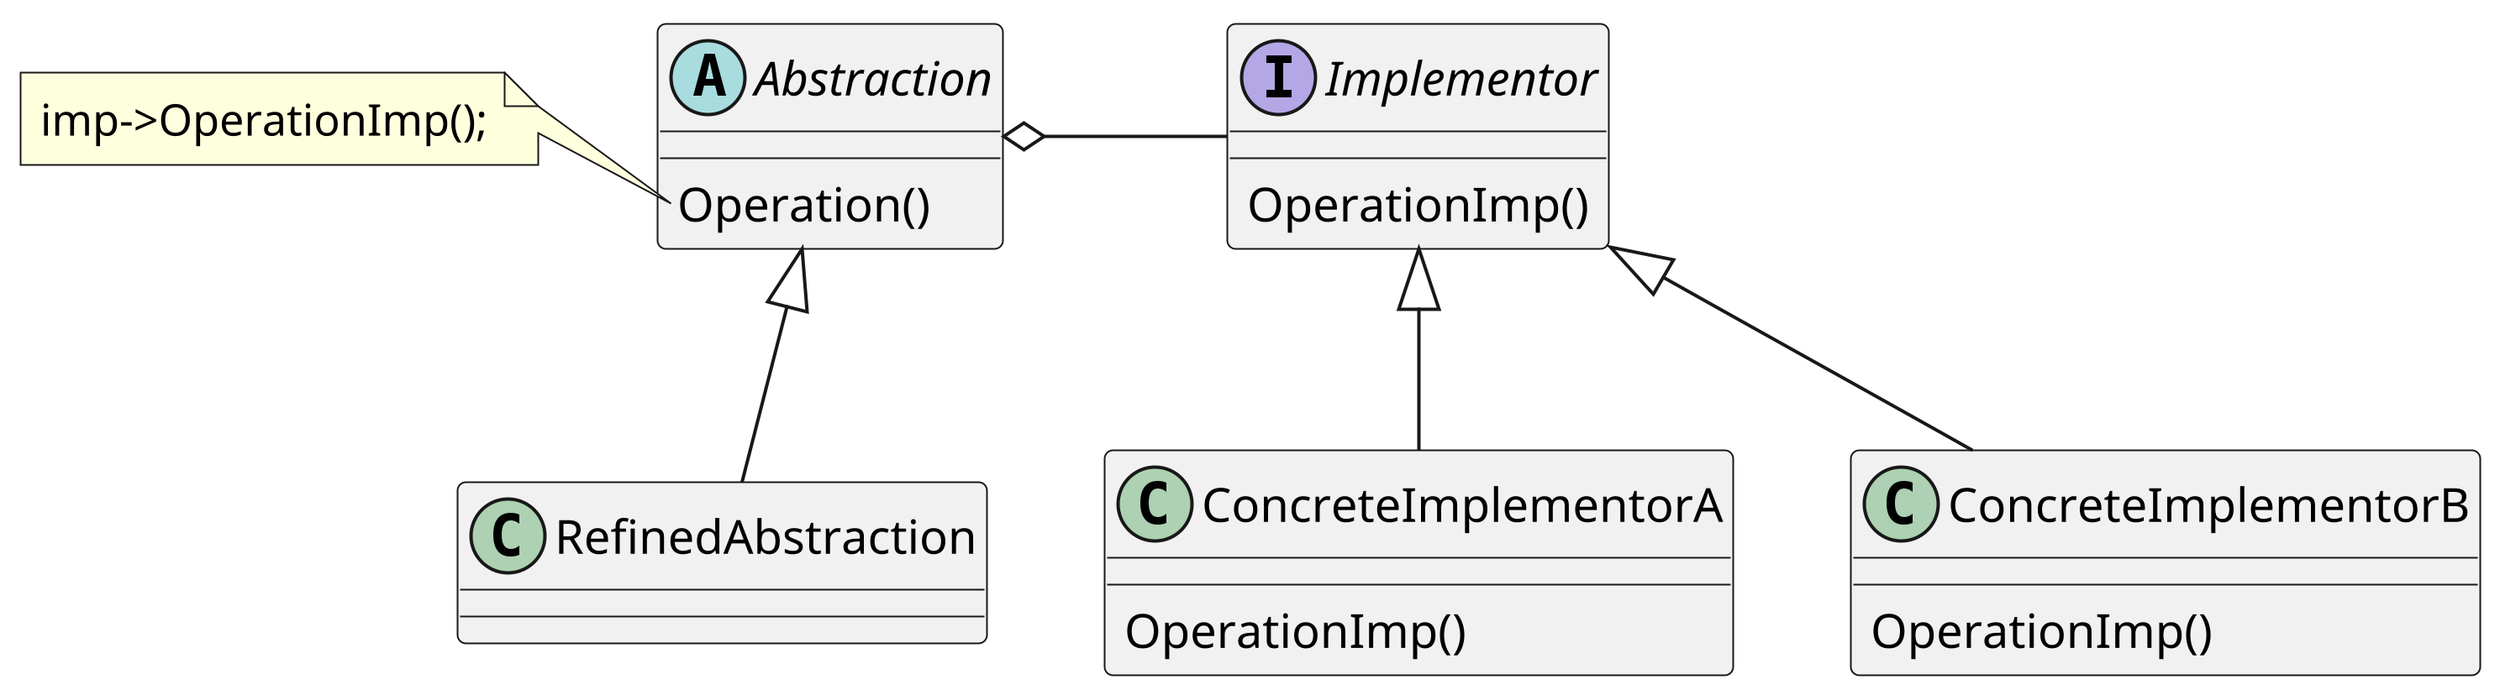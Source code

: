 @startuml Bridge
scale 1024 height
abstract Abstraction {
  Operation()
}
interface Implementor {
  OperationImp()
}
class ConcreteImplementorA {
  OperationImp()
}
class ConcreteImplementorB {
  OperationImp()
}

note left of Abstraction::Operation
  imp->OperationImp();
end note

Abstraction <|-- RefinedAbstraction
Abstraction o- Implementor
Implementor <|-- ConcreteImplementorA
Implementor <|-- ConcreteImplementorB

@enduml